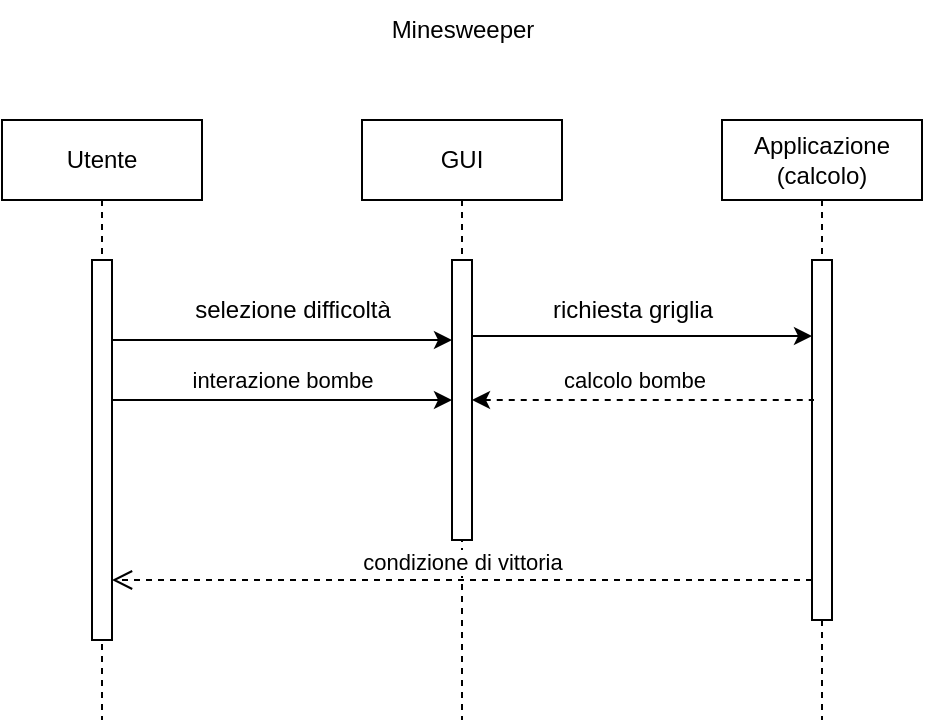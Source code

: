 <mxfile version="26.0.11">
  <diagram name="Pagina-1" id="5UYpupnWn7cnAhVvg5Xj">
    <mxGraphModel dx="830" dy="439" grid="1" gridSize="10" guides="1" tooltips="1" connect="1" arrows="1" fold="1" page="1" pageScale="1" pageWidth="827" pageHeight="1169" math="0" shadow="0">
      <root>
        <mxCell id="0" />
        <mxCell id="1" parent="0" />
        <mxCell id="Lw4riBs5LqPL7xzx10Mb-2" value="Utente" style="shape=umlLifeline;perimeter=lifelinePerimeter;whiteSpace=wrap;html=1;container=0;dropTarget=0;collapsible=0;recursiveResize=0;outlineConnect=0;portConstraint=eastwest;newEdgeStyle={&quot;edgeStyle&quot;:&quot;elbowEdgeStyle&quot;,&quot;elbow&quot;:&quot;vertical&quot;,&quot;curved&quot;:0,&quot;rounded&quot;:0};" parent="1" vertex="1">
          <mxGeometry x="65" y="130" width="100" height="300" as="geometry" />
        </mxCell>
        <mxCell id="Lw4riBs5LqPL7xzx10Mb-3" value="" style="html=1;points=[];perimeter=orthogonalPerimeter;outlineConnect=0;targetShapes=umlLifeline;portConstraint=eastwest;newEdgeStyle={&quot;edgeStyle&quot;:&quot;elbowEdgeStyle&quot;,&quot;elbow&quot;:&quot;vertical&quot;,&quot;curved&quot;:0,&quot;rounded&quot;:0};" parent="Lw4riBs5LqPL7xzx10Mb-2" vertex="1">
          <mxGeometry x="45" y="70" width="10" height="190" as="geometry" />
        </mxCell>
        <mxCell id="Lw4riBs5LqPL7xzx10Mb-5" value="GUI" style="shape=umlLifeline;perimeter=lifelinePerimeter;whiteSpace=wrap;html=1;container=0;dropTarget=0;collapsible=0;recursiveResize=0;outlineConnect=0;portConstraint=eastwest;newEdgeStyle={&quot;edgeStyle&quot;:&quot;elbowEdgeStyle&quot;,&quot;elbow&quot;:&quot;vertical&quot;,&quot;curved&quot;:0,&quot;rounded&quot;:0};" parent="1" vertex="1">
          <mxGeometry x="245" y="130" width="100" height="300" as="geometry" />
        </mxCell>
        <mxCell id="Lw4riBs5LqPL7xzx10Mb-6" value="" style="html=1;points=[];perimeter=orthogonalPerimeter;outlineConnect=0;targetShapes=umlLifeline;portConstraint=eastwest;newEdgeStyle={&quot;edgeStyle&quot;:&quot;elbowEdgeStyle&quot;,&quot;elbow&quot;:&quot;vertical&quot;,&quot;curved&quot;:0,&quot;rounded&quot;:0};" parent="Lw4riBs5LqPL7xzx10Mb-5" vertex="1">
          <mxGeometry x="45" y="70" width="10" height="140" as="geometry" />
        </mxCell>
        <mxCell id="Lw4riBs5LqPL7xzx10Mb-7" value="Applicazione (calcolo)" style="shape=umlLifeline;perimeter=lifelinePerimeter;whiteSpace=wrap;html=1;container=0;dropTarget=0;collapsible=0;recursiveResize=0;outlineConnect=0;portConstraint=eastwest;newEdgeStyle={&quot;edgeStyle&quot;:&quot;elbowEdgeStyle&quot;,&quot;elbow&quot;:&quot;vertical&quot;,&quot;curved&quot;:0,&quot;rounded&quot;:0};" parent="1" vertex="1">
          <mxGeometry x="425" y="130" width="100" height="300" as="geometry" />
        </mxCell>
        <mxCell id="Lw4riBs5LqPL7xzx10Mb-8" value="" style="html=1;points=[];perimeter=orthogonalPerimeter;outlineConnect=0;targetShapes=umlLifeline;portConstraint=eastwest;newEdgeStyle={&quot;edgeStyle&quot;:&quot;elbowEdgeStyle&quot;,&quot;elbow&quot;:&quot;vertical&quot;,&quot;curved&quot;:0,&quot;rounded&quot;:0};" parent="Lw4riBs5LqPL7xzx10Mb-7" vertex="1">
          <mxGeometry x="45" y="70" width="10" height="180" as="geometry" />
        </mxCell>
        <mxCell id="Lw4riBs5LqPL7xzx10Mb-15" value="condizione di vittoria" style="html=1;verticalAlign=bottom;endArrow=open;dashed=1;endSize=8;edgeStyle=elbowEdgeStyle;elbow=vertical;curved=0;rounded=0;" parent="1" edge="1">
          <mxGeometry relative="1" as="geometry">
            <mxPoint x="120" y="360" as="targetPoint" />
            <Array as="points">
              <mxPoint x="220" y="360" />
            </Array>
            <mxPoint x="470" y="360" as="sourcePoint" />
          </mxGeometry>
        </mxCell>
        <mxCell id="Lw4riBs5LqPL7xzx10Mb-17" value="Minesweeper" style="text;html=1;align=center;verticalAlign=middle;whiteSpace=wrap;rounded=0;" parent="1" vertex="1">
          <mxGeometry x="222.5" y="70" width="145" height="30" as="geometry" />
        </mxCell>
        <mxCell id="WZkBbWkaDZIlPgAX-vXM-1" value="" style="endArrow=classic;html=1;rounded=0;" edge="1" parent="1">
          <mxGeometry width="50" height="50" relative="1" as="geometry">
            <mxPoint x="120" y="240" as="sourcePoint" />
            <mxPoint x="290" y="240" as="targetPoint" />
          </mxGeometry>
        </mxCell>
        <mxCell id="WZkBbWkaDZIlPgAX-vXM-2" value="" style="endArrow=classic;html=1;rounded=0;" edge="1" parent="1">
          <mxGeometry width="50" height="50" relative="1" as="geometry">
            <mxPoint x="120" y="270" as="sourcePoint" />
            <mxPoint x="290" y="270" as="targetPoint" />
          </mxGeometry>
        </mxCell>
        <mxCell id="WZkBbWkaDZIlPgAX-vXM-8" value="interazione bombe" style="edgeLabel;html=1;align=center;verticalAlign=middle;resizable=0;points=[];" vertex="1" connectable="0" parent="WZkBbWkaDZIlPgAX-vXM-2">
          <mxGeometry x="-0.106" relative="1" as="geometry">
            <mxPoint x="9" y="-10" as="offset" />
          </mxGeometry>
        </mxCell>
        <mxCell id="WZkBbWkaDZIlPgAX-vXM-3" value="selezione difficoltà" style="text;html=1;align=center;verticalAlign=middle;resizable=0;points=[];autosize=1;strokeColor=none;fillColor=none;" vertex="1" parent="1">
          <mxGeometry x="150" y="210" width="120" height="30" as="geometry" />
        </mxCell>
        <mxCell id="WZkBbWkaDZIlPgAX-vXM-4" value="" style="endArrow=classic;html=1;rounded=0;" edge="1" parent="1" target="Lw4riBs5LqPL7xzx10Mb-8">
          <mxGeometry width="50" height="50" relative="1" as="geometry">
            <mxPoint x="300" y="238" as="sourcePoint" />
            <mxPoint x="650" y="238" as="targetPoint" />
          </mxGeometry>
        </mxCell>
        <mxCell id="WZkBbWkaDZIlPgAX-vXM-5" value="richiesta griglia" style="text;html=1;align=center;verticalAlign=middle;resizable=0;points=[];autosize=1;strokeColor=none;fillColor=none;" vertex="1" parent="1">
          <mxGeometry x="330" y="210" width="100" height="30" as="geometry" />
        </mxCell>
        <mxCell id="WZkBbWkaDZIlPgAX-vXM-15" value="" style="endArrow=none;dashed=1;html=1;rounded=0;strokeColor=default;targetPerimeterSpacing=-1;startArrow=classic;startFill=1;" edge="1" parent="1" source="Lw4riBs5LqPL7xzx10Mb-6" target="Lw4riBs5LqPL7xzx10Mb-8">
          <mxGeometry width="50" height="50" relative="1" as="geometry">
            <mxPoint x="330" y="330" as="sourcePoint" />
            <mxPoint x="380" y="280" as="targetPoint" />
          </mxGeometry>
        </mxCell>
        <mxCell id="WZkBbWkaDZIlPgAX-vXM-16" value="calcolo bombe" style="edgeLabel;html=1;align=center;verticalAlign=middle;resizable=0;points=[];" vertex="1" connectable="0" parent="WZkBbWkaDZIlPgAX-vXM-15">
          <mxGeometry x="-0.219" y="1" relative="1" as="geometry">
            <mxPoint x="14" y="-9" as="offset" />
          </mxGeometry>
        </mxCell>
      </root>
    </mxGraphModel>
  </diagram>
</mxfile>
